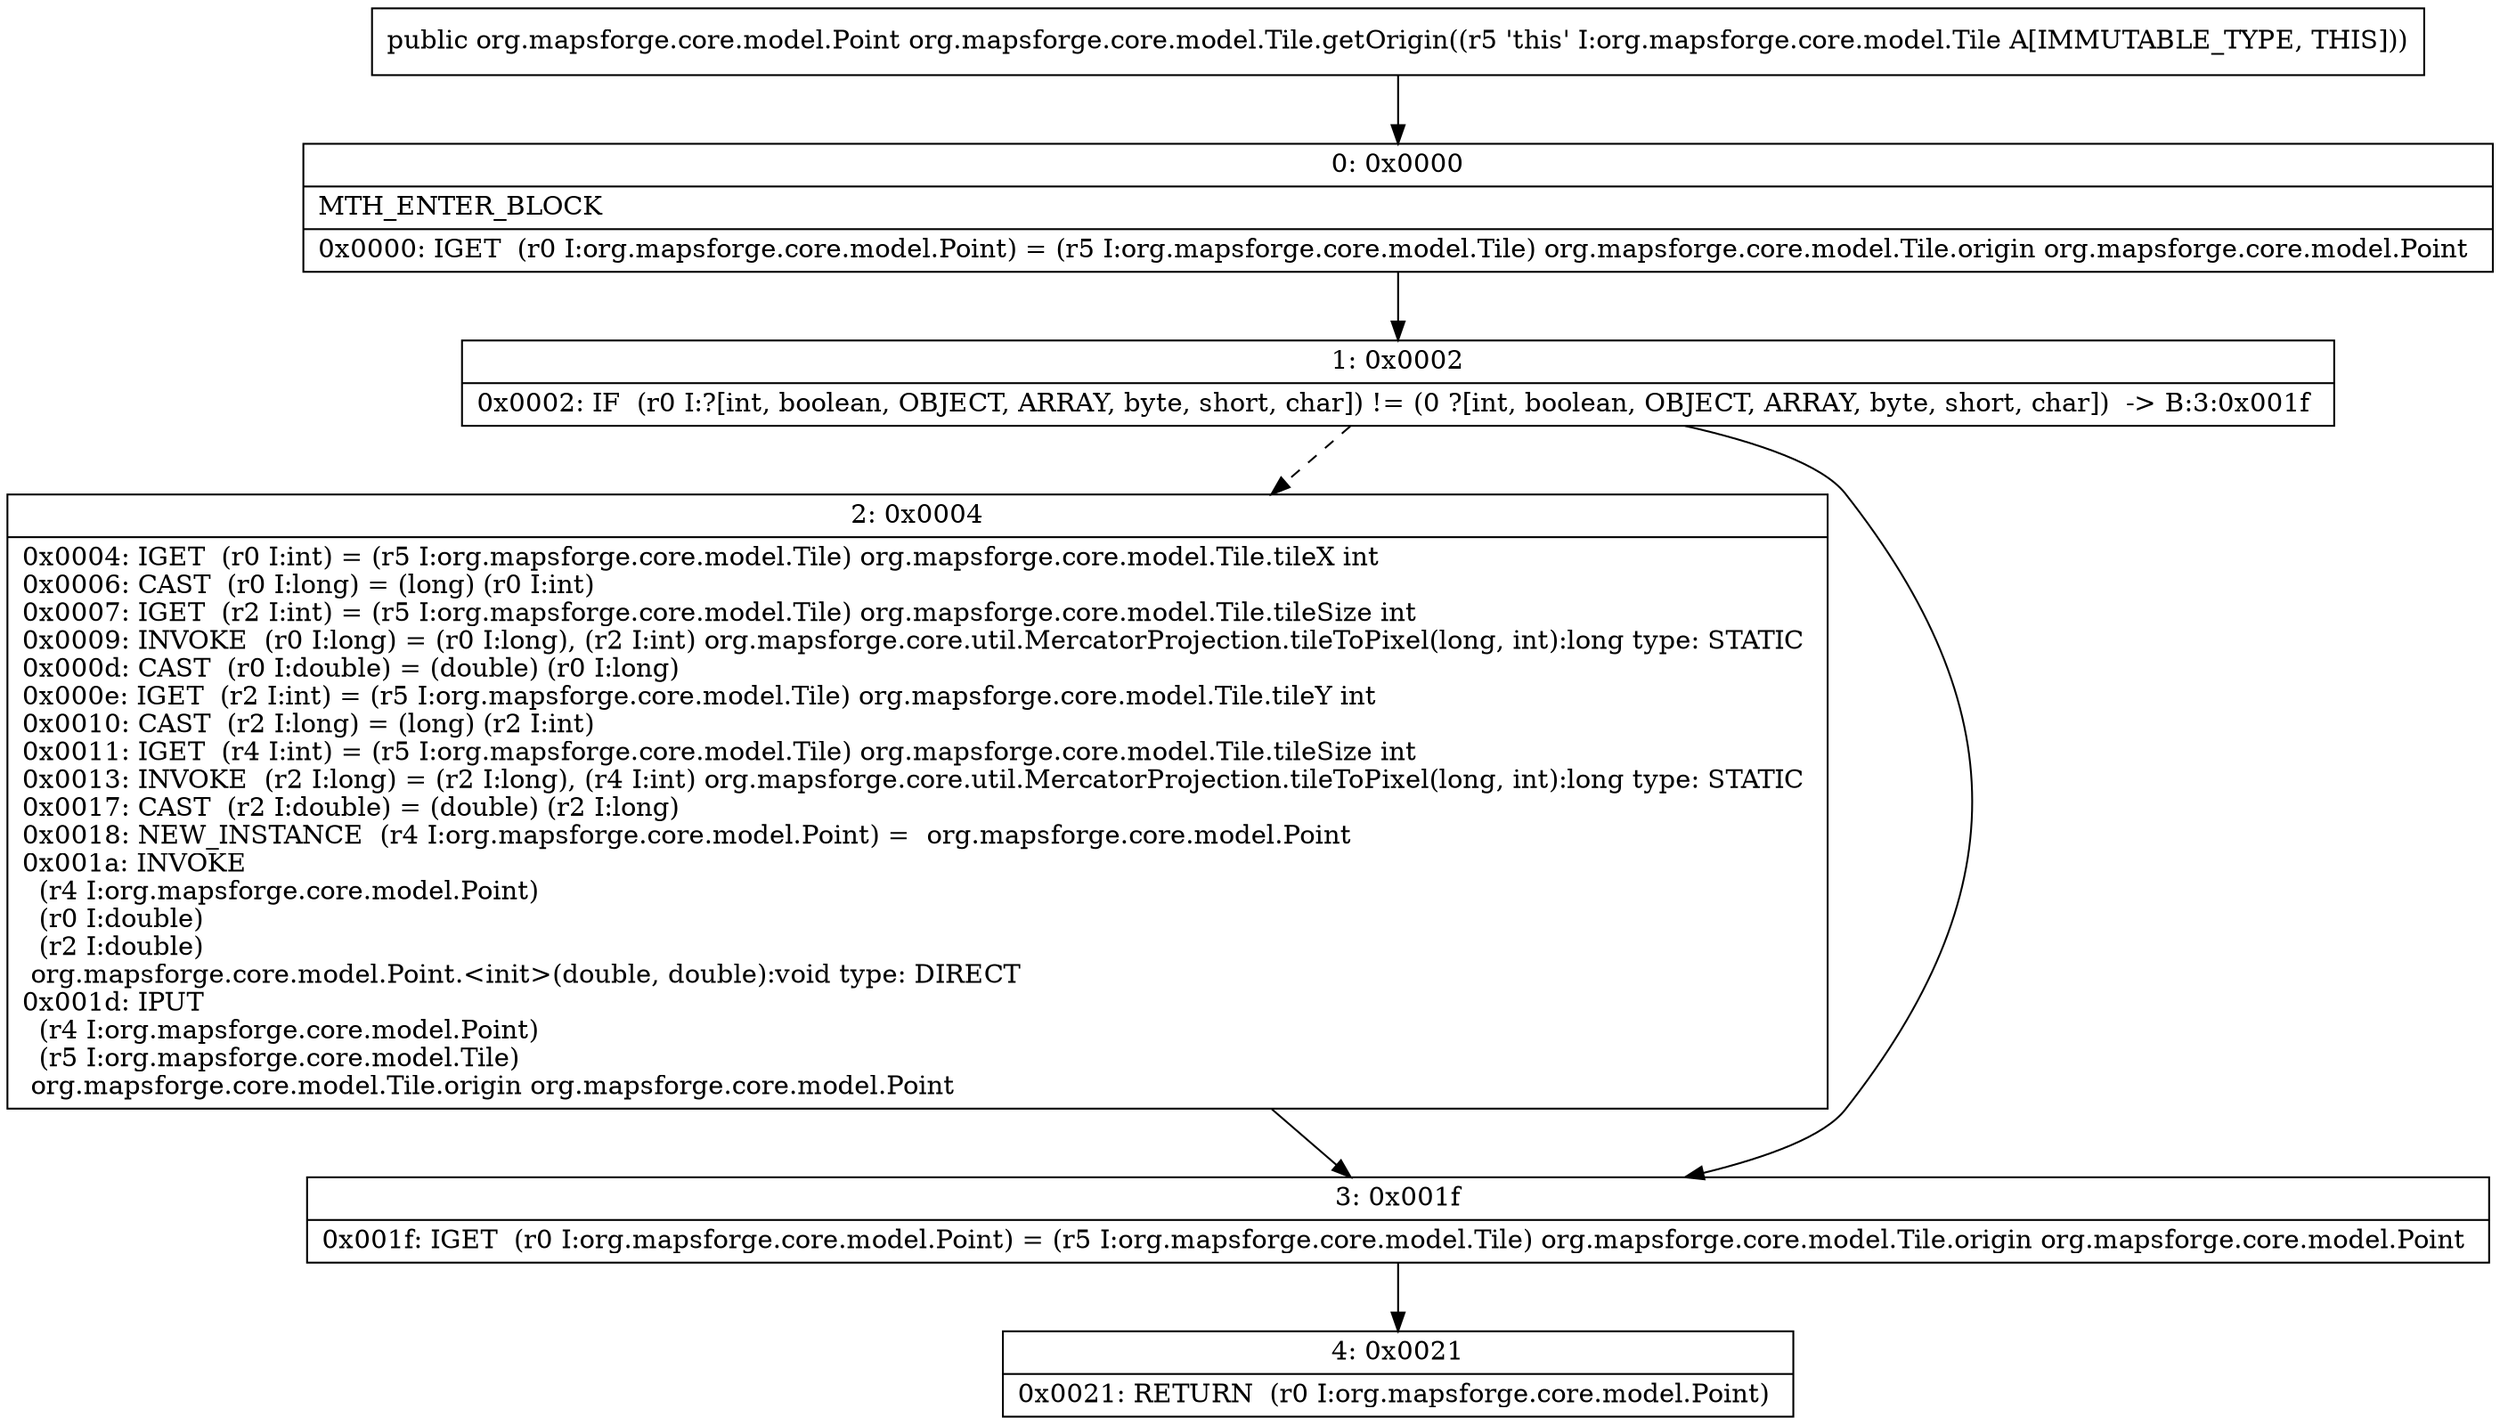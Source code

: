 digraph "CFG fororg.mapsforge.core.model.Tile.getOrigin()Lorg\/mapsforge\/core\/model\/Point;" {
Node_0 [shape=record,label="{0\:\ 0x0000|MTH_ENTER_BLOCK\l|0x0000: IGET  (r0 I:org.mapsforge.core.model.Point) = (r5 I:org.mapsforge.core.model.Tile) org.mapsforge.core.model.Tile.origin org.mapsforge.core.model.Point \l}"];
Node_1 [shape=record,label="{1\:\ 0x0002|0x0002: IF  (r0 I:?[int, boolean, OBJECT, ARRAY, byte, short, char]) != (0 ?[int, boolean, OBJECT, ARRAY, byte, short, char])  \-\> B:3:0x001f \l}"];
Node_2 [shape=record,label="{2\:\ 0x0004|0x0004: IGET  (r0 I:int) = (r5 I:org.mapsforge.core.model.Tile) org.mapsforge.core.model.Tile.tileX int \l0x0006: CAST  (r0 I:long) = (long) (r0 I:int) \l0x0007: IGET  (r2 I:int) = (r5 I:org.mapsforge.core.model.Tile) org.mapsforge.core.model.Tile.tileSize int \l0x0009: INVOKE  (r0 I:long) = (r0 I:long), (r2 I:int) org.mapsforge.core.util.MercatorProjection.tileToPixel(long, int):long type: STATIC \l0x000d: CAST  (r0 I:double) = (double) (r0 I:long) \l0x000e: IGET  (r2 I:int) = (r5 I:org.mapsforge.core.model.Tile) org.mapsforge.core.model.Tile.tileY int \l0x0010: CAST  (r2 I:long) = (long) (r2 I:int) \l0x0011: IGET  (r4 I:int) = (r5 I:org.mapsforge.core.model.Tile) org.mapsforge.core.model.Tile.tileSize int \l0x0013: INVOKE  (r2 I:long) = (r2 I:long), (r4 I:int) org.mapsforge.core.util.MercatorProjection.tileToPixel(long, int):long type: STATIC \l0x0017: CAST  (r2 I:double) = (double) (r2 I:long) \l0x0018: NEW_INSTANCE  (r4 I:org.mapsforge.core.model.Point) =  org.mapsforge.core.model.Point \l0x001a: INVOKE  \l  (r4 I:org.mapsforge.core.model.Point)\l  (r0 I:double)\l  (r2 I:double)\l org.mapsforge.core.model.Point.\<init\>(double, double):void type: DIRECT \l0x001d: IPUT  \l  (r4 I:org.mapsforge.core.model.Point)\l  (r5 I:org.mapsforge.core.model.Tile)\l org.mapsforge.core.model.Tile.origin org.mapsforge.core.model.Point \l}"];
Node_3 [shape=record,label="{3\:\ 0x001f|0x001f: IGET  (r0 I:org.mapsforge.core.model.Point) = (r5 I:org.mapsforge.core.model.Tile) org.mapsforge.core.model.Tile.origin org.mapsforge.core.model.Point \l}"];
Node_4 [shape=record,label="{4\:\ 0x0021|0x0021: RETURN  (r0 I:org.mapsforge.core.model.Point) \l}"];
MethodNode[shape=record,label="{public org.mapsforge.core.model.Point org.mapsforge.core.model.Tile.getOrigin((r5 'this' I:org.mapsforge.core.model.Tile A[IMMUTABLE_TYPE, THIS])) }"];
MethodNode -> Node_0;
Node_0 -> Node_1;
Node_1 -> Node_2[style=dashed];
Node_1 -> Node_3;
Node_2 -> Node_3;
Node_3 -> Node_4;
}

